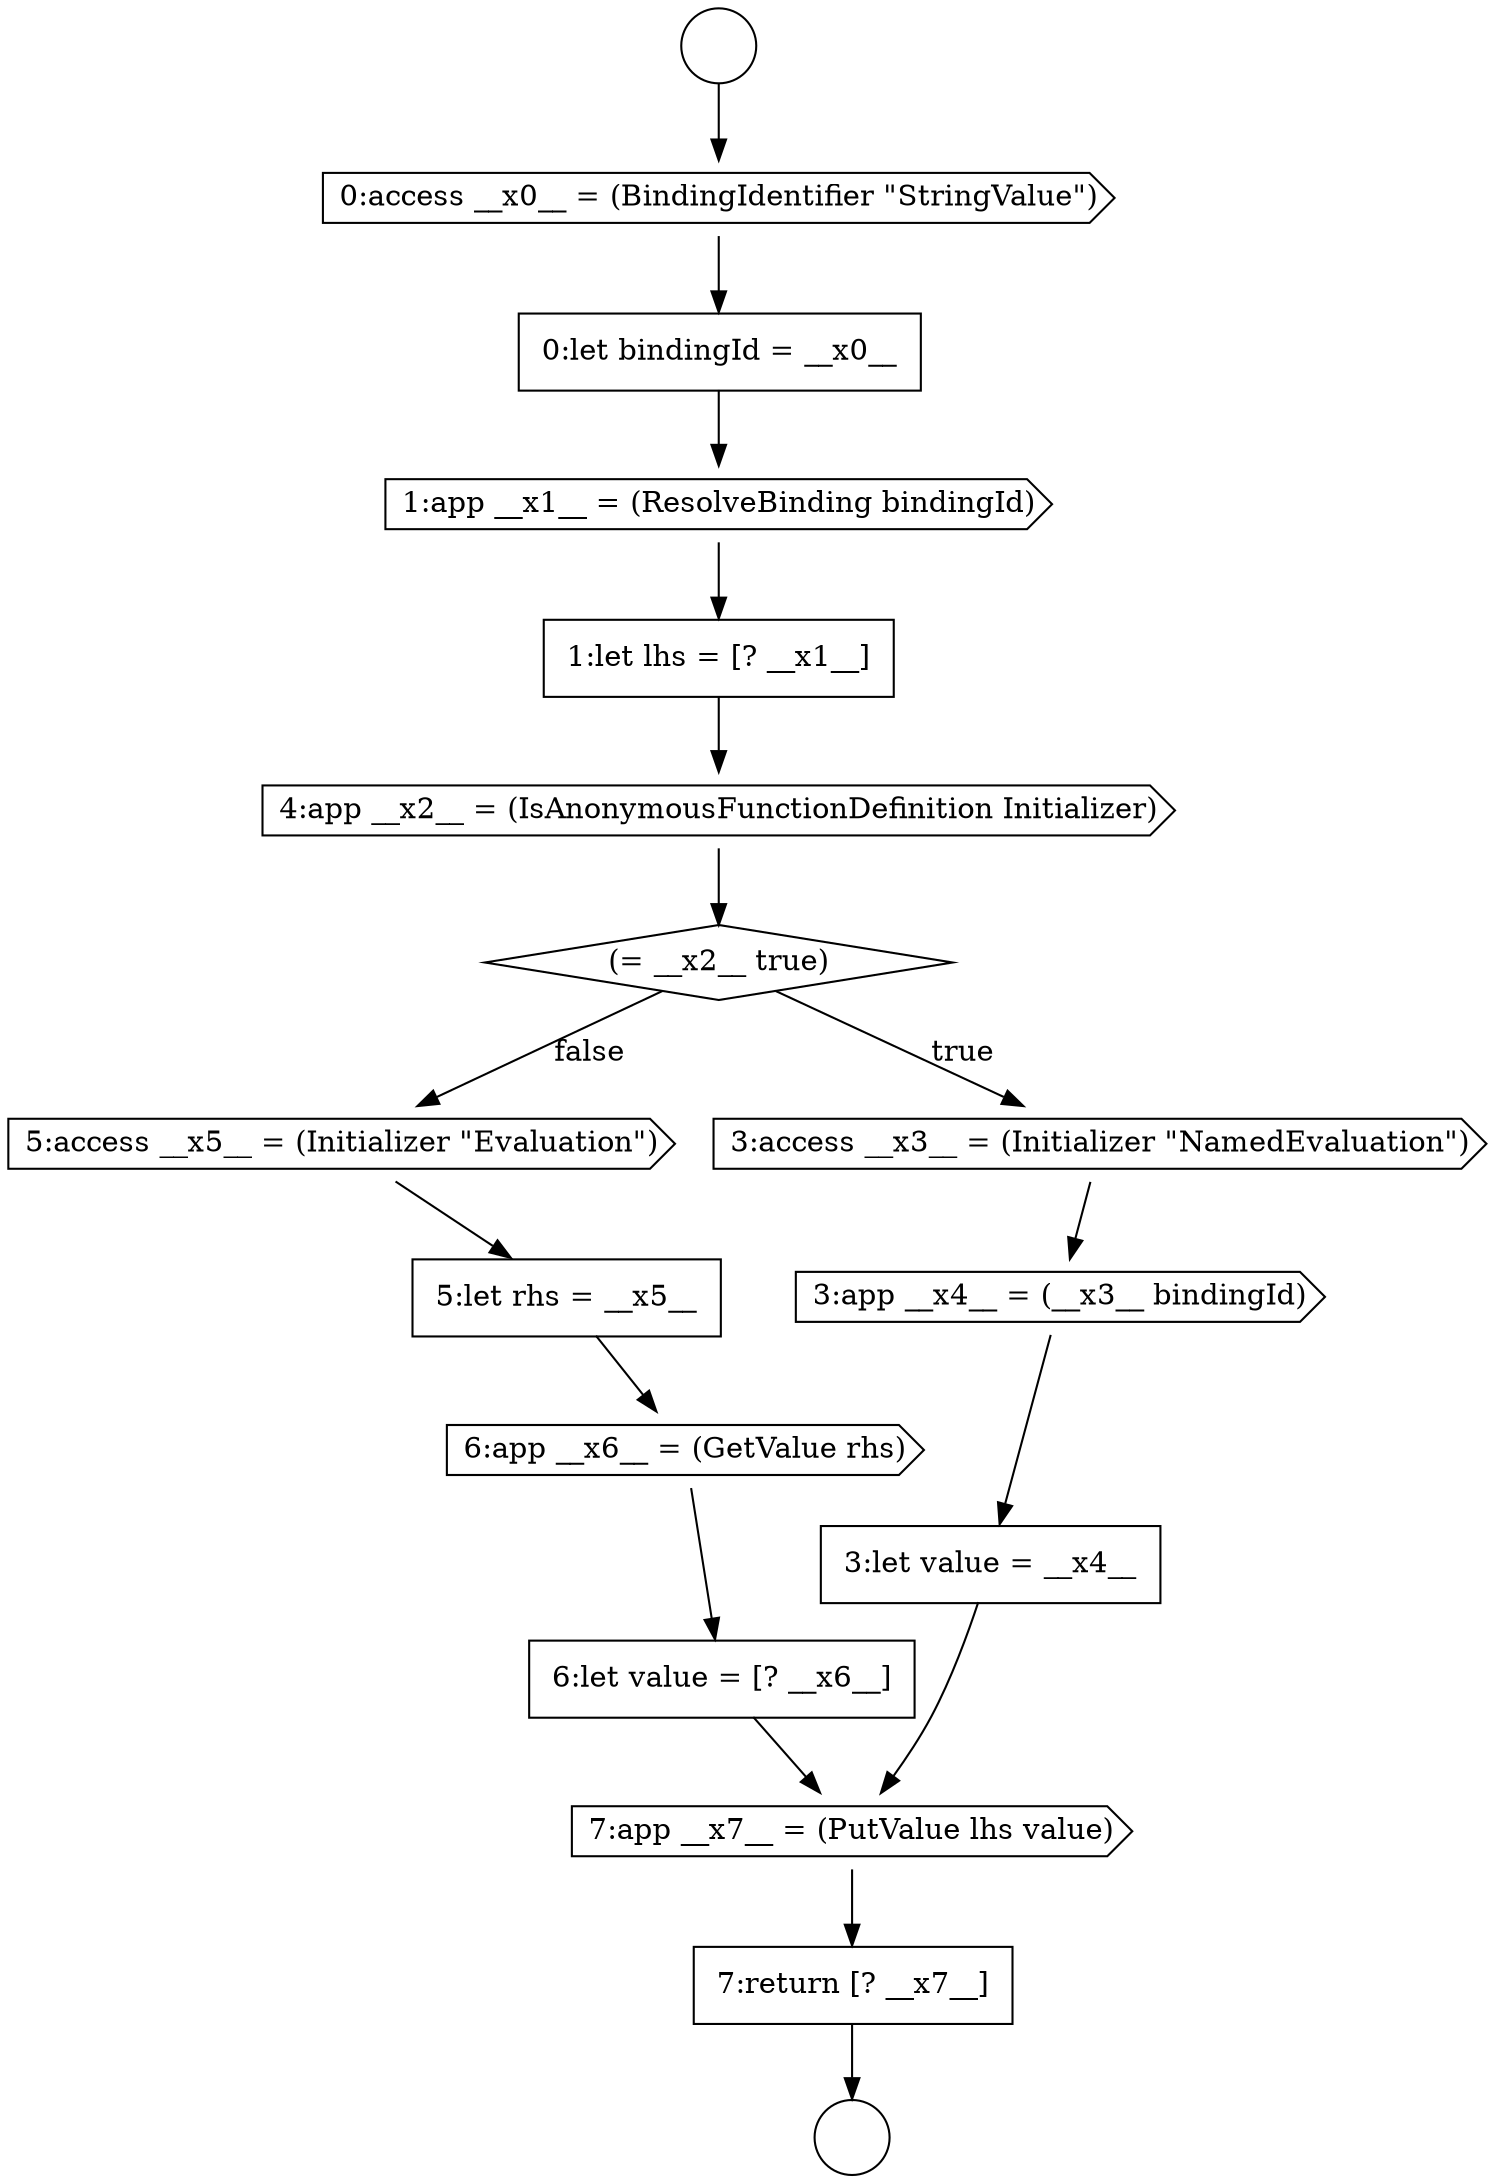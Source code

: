 digraph {
  node6690 [shape=none, margin=0, label=<<font color="black">
    <table border="0" cellborder="1" cellspacing="0" cellpadding="10">
      <tr><td align="left">1:let lhs = [? __x1__]</td></tr>
    </table>
  </font>> color="black" fillcolor="white" style=filled]
  node6695 [shape=none, margin=0, label=<<font color="black">
    <table border="0" cellborder="1" cellspacing="0" cellpadding="10">
      <tr><td align="left">3:let value = __x4__</td></tr>
    </table>
  </font>> color="black" fillcolor="white" style=filled]
  node6696 [shape=cds, label=<<font color="black">5:access __x5__ = (Initializer &quot;Evaluation&quot;)</font>> color="black" fillcolor="white" style=filled]
  node6691 [shape=cds, label=<<font color="black">4:app __x2__ = (IsAnonymousFunctionDefinition Initializer)</font>> color="black" fillcolor="white" style=filled]
  node6688 [shape=none, margin=0, label=<<font color="black">
    <table border="0" cellborder="1" cellspacing="0" cellpadding="10">
      <tr><td align="left">0:let bindingId = __x0__</td></tr>
    </table>
  </font>> color="black" fillcolor="white" style=filled]
  node6699 [shape=none, margin=0, label=<<font color="black">
    <table border="0" cellborder="1" cellspacing="0" cellpadding="10">
      <tr><td align="left">6:let value = [? __x6__]</td></tr>
    </table>
  </font>> color="black" fillcolor="white" style=filled]
  node6692 [shape=diamond, label=<<font color="black">(= __x2__ true)</font>> color="black" fillcolor="white" style=filled]
  node6701 [shape=none, margin=0, label=<<font color="black">
    <table border="0" cellborder="1" cellspacing="0" cellpadding="10">
      <tr><td align="left">7:return [? __x7__]</td></tr>
    </table>
  </font>> color="black" fillcolor="white" style=filled]
  node6693 [shape=cds, label=<<font color="black">3:access __x3__ = (Initializer &quot;NamedEvaluation&quot;)</font>> color="black" fillcolor="white" style=filled]
  node6697 [shape=none, margin=0, label=<<font color="black">
    <table border="0" cellborder="1" cellspacing="0" cellpadding="10">
      <tr><td align="left">5:let rhs = __x5__</td></tr>
    </table>
  </font>> color="black" fillcolor="white" style=filled]
  node6686 [shape=circle label=" " color="black" fillcolor="white" style=filled]
  node6685 [shape=circle label=" " color="black" fillcolor="white" style=filled]
  node6700 [shape=cds, label=<<font color="black">7:app __x7__ = (PutValue lhs value)</font>> color="black" fillcolor="white" style=filled]
  node6687 [shape=cds, label=<<font color="black">0:access __x0__ = (BindingIdentifier &quot;StringValue&quot;)</font>> color="black" fillcolor="white" style=filled]
  node6698 [shape=cds, label=<<font color="black">6:app __x6__ = (GetValue rhs)</font>> color="black" fillcolor="white" style=filled]
  node6689 [shape=cds, label=<<font color="black">1:app __x1__ = (ResolveBinding bindingId)</font>> color="black" fillcolor="white" style=filled]
  node6694 [shape=cds, label=<<font color="black">3:app __x4__ = (__x3__ bindingId)</font>> color="black" fillcolor="white" style=filled]
  node6692 -> node6693 [label=<<font color="black">true</font>> color="black"]
  node6692 -> node6696 [label=<<font color="black">false</font>> color="black"]
  node6694 -> node6695 [ color="black"]
  node6695 -> node6700 [ color="black"]
  node6687 -> node6688 [ color="black"]
  node6685 -> node6687 [ color="black"]
  node6691 -> node6692 [ color="black"]
  node6689 -> node6690 [ color="black"]
  node6696 -> node6697 [ color="black"]
  node6701 -> node6686 [ color="black"]
  node6699 -> node6700 [ color="black"]
  node6690 -> node6691 [ color="black"]
  node6697 -> node6698 [ color="black"]
  node6700 -> node6701 [ color="black"]
  node6688 -> node6689 [ color="black"]
  node6698 -> node6699 [ color="black"]
  node6693 -> node6694 [ color="black"]
}
